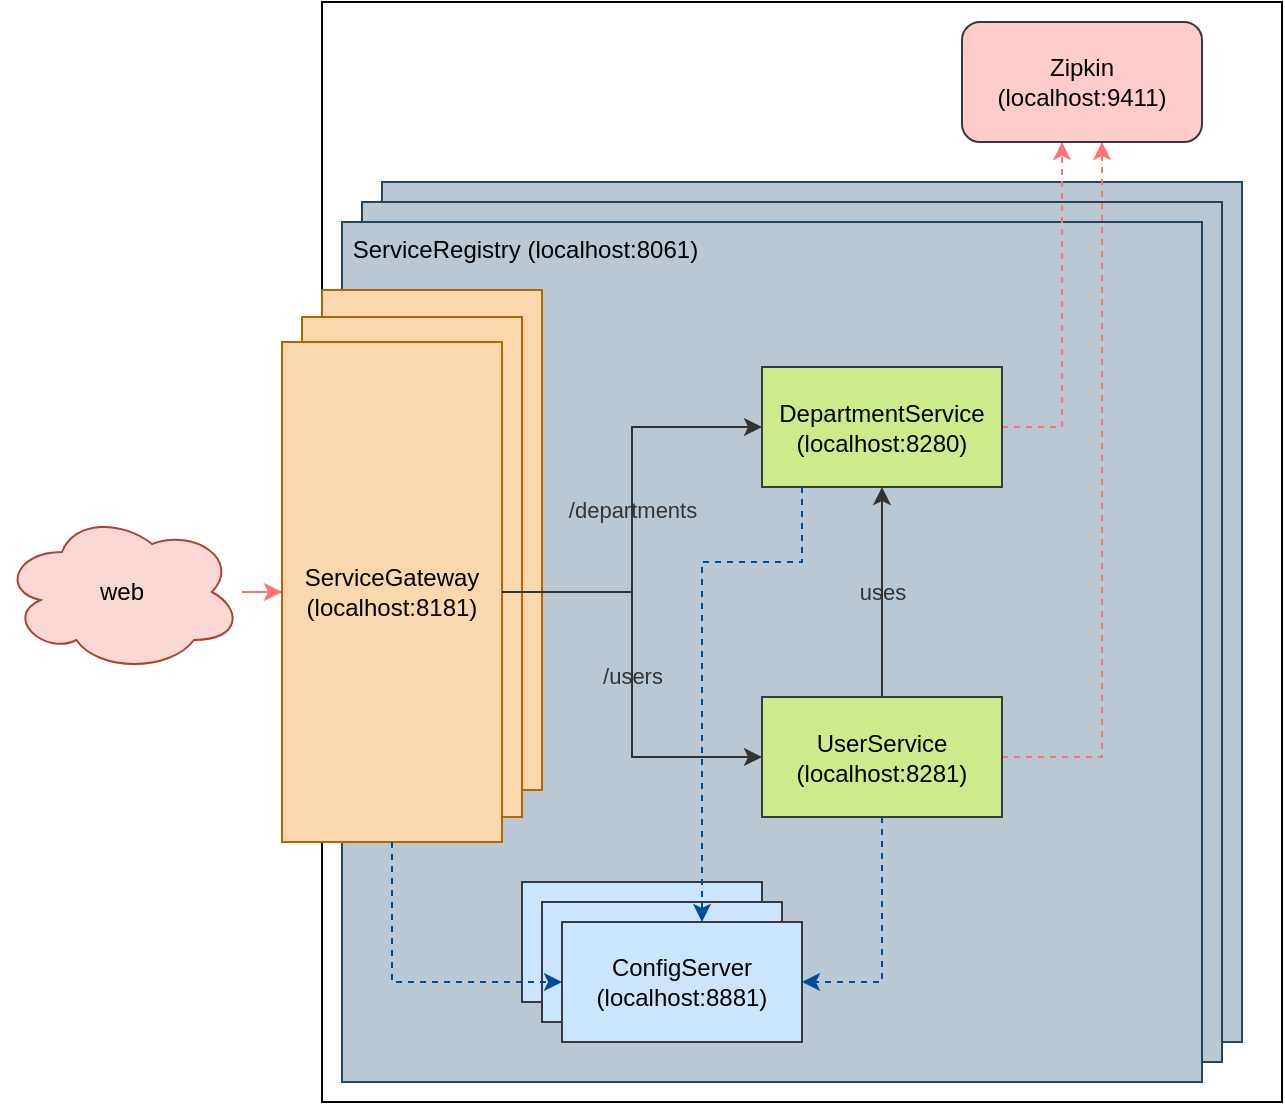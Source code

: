 <mxfile version="15.5.4" type="embed"><diagram id="W5V7wm7oTTYrFfw-EOOF" name="architecture"><mxGraphModel dx="852" dy="730" grid="1" gridSize="10" guides="1" tooltips="1" connect="1" arrows="1" fold="1" page="1" pageScale="1" pageWidth="1169" pageHeight="827" math="0" shadow="0"><root><mxCell id="0"/><mxCell id="1" parent="0"/><mxCell id="33" value="" style="rounded=0;whiteSpace=wrap;html=1;fontColor=#000000;" vertex="1" parent="1"><mxGeometry x="210" y="20" width="480" height="550" as="geometry"/></mxCell><mxCell id="32" value="" style="rounded=0;whiteSpace=wrap;html=1;fillColor=#bac8d3;align=left;verticalAlign=top;strokeColor=#23445d;fontColor=#000000;" parent="1" vertex="1"><mxGeometry x="240" y="110" width="430" height="430" as="geometry"/></mxCell><mxCell id="31" value="" style="rounded=0;whiteSpace=wrap;html=1;fillColor=#bac8d3;align=left;verticalAlign=top;strokeColor=#23445d;fontColor=#000000;" parent="1" vertex="1"><mxGeometry x="230" y="120" width="430" height="430" as="geometry"/></mxCell><mxCell id="19" value="&amp;nbsp;ServiceRegistry (localhost:8061)" style="rounded=0;whiteSpace=wrap;html=1;fillColor=#bac8d3;align=left;verticalAlign=top;strokeColor=#23445d;fontColor=#000000;" parent="1" vertex="1"><mxGeometry x="220" y="130" width="430" height="430" as="geometry"/></mxCell><mxCell id="5" style="edgeStyle=orthogonalEdgeStyle;rounded=0;orthogonalLoop=1;jettySize=auto;html=1;fontColor=#000000;strokeColor=#FF7373;" parent="1" source="4" target="3" edge="1"><mxGeometry relative="1" as="geometry"/></mxCell><mxCell id="4" value="web" style="ellipse;shape=cloud;whiteSpace=wrap;html=1;align=center;verticalAlign=middle;fillColor=#fad9d5;strokeColor=#ae4132;fontColor=#000000;" parent="1" vertex="1"><mxGeometry x="50" y="275" width="120" height="80" as="geometry"/></mxCell><mxCell id="13" style="edgeStyle=orthogonalEdgeStyle;rounded=0;orthogonalLoop=1;jettySize=auto;html=1;fontColor=#FFFFFF;strokeColor=#FF7373;dashed=1;" parent="1" source="6" target="12" edge="1"><mxGeometry relative="1" as="geometry"><Array as="points"><mxPoint x="580" y="233"/></Array></mxGeometry></mxCell><mxCell id="6" value="DepartmentService&lt;br&gt;(localhost:8280)" style="rounded=0;whiteSpace=wrap;html=1;fillColor=#cdeb8b;align=center;verticalAlign=middle;strokeColor=#36393d;fontColor=#000000;" parent="1" vertex="1"><mxGeometry x="430" y="202.5" width="120" height="60" as="geometry"/></mxCell><mxCell id="9" value="&lt;font&gt;uses&lt;/font&gt;" style="edgeStyle=orthogonalEdgeStyle;rounded=0;orthogonalLoop=1;jettySize=auto;html=1;fontColor=#333333;strokeColor=#333333;labelBackgroundColor=none;" parent="1" source="8" target="6" edge="1"><mxGeometry relative="1" as="geometry"/></mxCell><mxCell id="14" style="edgeStyle=orthogonalEdgeStyle;rounded=0;orthogonalLoop=1;jettySize=auto;html=1;fontColor=#FFFFFF;strokeColor=#FF7373;dashed=1;" parent="1" source="8" target="12" edge="1"><mxGeometry relative="1" as="geometry"><Array as="points"><mxPoint x="600" y="398"/></Array></mxGeometry></mxCell><mxCell id="8" value="UserService&lt;br&gt;(localhost:8281)" style="rounded=0;whiteSpace=wrap;html=1;fillColor=#cdeb8b;align=center;verticalAlign=middle;strokeColor=#36393d;fontColor=#000000;" parent="1" vertex="1"><mxGeometry x="430" y="367.5" width="120" height="60" as="geometry"/></mxCell><mxCell id="12" value="Zipkin&lt;br&gt;(localhost:9411)" style="rounded=1;whiteSpace=wrap;html=1;fillColor=#ffcccc;align=center;verticalAlign=middle;strokeColor=#36393d;fontColor=#000000;" parent="1" vertex="1"><mxGeometry x="530" y="30" width="120" height="60" as="geometry"/></mxCell><mxCell id="28" value="" style="rounded=0;whiteSpace=wrap;html=1;align=center;verticalAlign=middle;fillColor=#fad7ac;strokeColor=#b46504;fontColor=#000000;" parent="1" vertex="1"><mxGeometry x="210" y="164" width="110" height="250" as="geometry"/></mxCell><mxCell id="27" value="" style="rounded=0;whiteSpace=wrap;html=1;align=center;verticalAlign=middle;fillColor=#fad7ac;strokeColor=#b46504;fontColor=#000000;" parent="1" vertex="1"><mxGeometry x="200" y="177.5" width="110" height="250" as="geometry"/></mxCell><mxCell id="3" value="ServiceGateway&lt;br&gt;(localhost:8181)" style="rounded=0;whiteSpace=wrap;html=1;align=center;verticalAlign=middle;fillColor=#fad7ac;strokeColor=#b46504;fontColor=#000000;" parent="1" vertex="1"><mxGeometry x="190" y="190" width="110" height="250" as="geometry"/></mxCell><mxCell id="11" value="&lt;font&gt;/users&lt;/font&gt;" style="edgeStyle=orthogonalEdgeStyle;rounded=0;orthogonalLoop=1;jettySize=auto;html=1;fontColor=#333333;strokeColor=#333333;labelBackgroundColor=none;" parent="1" source="3" target="8" edge="1"><mxGeometry relative="1" as="geometry"/></mxCell><mxCell id="10" value="/departments" style="edgeStyle=orthogonalEdgeStyle;rounded=0;orthogonalLoop=1;jettySize=auto;html=1;entryX=0;entryY=0.5;entryDx=0;entryDy=0;fontColor=#333333;strokeColor=#333333;labelBackgroundColor=none;" parent="1" source="3" target="6" edge="1"><mxGeometry relative="1" as="geometry"/></mxCell><mxCell id="30" value="" style="rounded=0;whiteSpace=wrap;html=1;fillColor=#cce5ff;align=center;verticalAlign=middle;strokeColor=#36393d;fontColor=#000000;" parent="1" vertex="1"><mxGeometry x="310" y="460" width="120" height="60" as="geometry"/></mxCell><mxCell id="29" value="" style="rounded=0;whiteSpace=wrap;html=1;fillColor=#cce5ff;align=center;verticalAlign=middle;strokeColor=#36393d;fontColor=#000000;" parent="1" vertex="1"><mxGeometry x="320" y="470" width="120" height="60" as="geometry"/></mxCell><mxCell id="15" value="ConfigServer&lt;br&gt;(localhost:8881)" style="rounded=0;whiteSpace=wrap;html=1;fillColor=#cce5ff;align=center;verticalAlign=middle;strokeColor=#36393d;fontColor=#000000;" parent="1" vertex="1"><mxGeometry x="330" y="480" width="120" height="60" as="geometry"/></mxCell><mxCell id="22" style="edgeStyle=orthogonalEdgeStyle;rounded=0;orthogonalLoop=1;jettySize=auto;html=1;fontColor=#000000;fillColor=#cce5ff;strokeColor=#004C99;dashed=1;" parent="1" source="6" target="15" edge="1"><mxGeometry relative="1" as="geometry"><Array as="points"><mxPoint x="450" y="300"/><mxPoint x="400" y="300"/></Array></mxGeometry></mxCell><mxCell id="21" style="edgeStyle=orthogonalEdgeStyle;rounded=0;orthogonalLoop=1;jettySize=auto;html=1;fontColor=#000000;fillColor=#cce5ff;strokeColor=#004C99;dashed=1;" parent="1" source="8" target="15" edge="1"><mxGeometry relative="1" as="geometry"><Array as="points"><mxPoint x="490" y="510"/></Array></mxGeometry></mxCell><mxCell id="23" style="edgeStyle=orthogonalEdgeStyle;rounded=0;orthogonalLoop=1;jettySize=auto;html=1;fontColor=#000000;fillColor=#cce5ff;strokeColor=#004C99;dashed=1;" parent="1" source="3" target="15" edge="1"><mxGeometry relative="1" as="geometry"><mxPoint x="460" y="272.5" as="sourcePoint"/><mxPoint x="410" y="490" as="targetPoint"/><Array as="points"><mxPoint x="245" y="510"/></Array></mxGeometry></mxCell></root></mxGraphModel></diagram></mxfile>